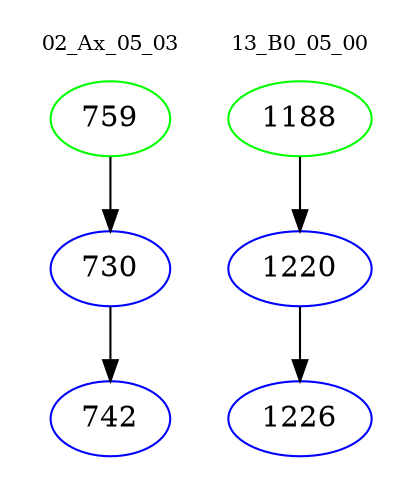 digraph{
subgraph cluster_0 {
color = white
label = "02_Ax_05_03";
fontsize=10;
T0_759 [label="759", color="green"]
T0_759 -> T0_730 [color="black"]
T0_730 [label="730", color="blue"]
T0_730 -> T0_742 [color="black"]
T0_742 [label="742", color="blue"]
}
subgraph cluster_1 {
color = white
label = "13_B0_05_00";
fontsize=10;
T1_1188 [label="1188", color="green"]
T1_1188 -> T1_1220 [color="black"]
T1_1220 [label="1220", color="blue"]
T1_1220 -> T1_1226 [color="black"]
T1_1226 [label="1226", color="blue"]
}
}
